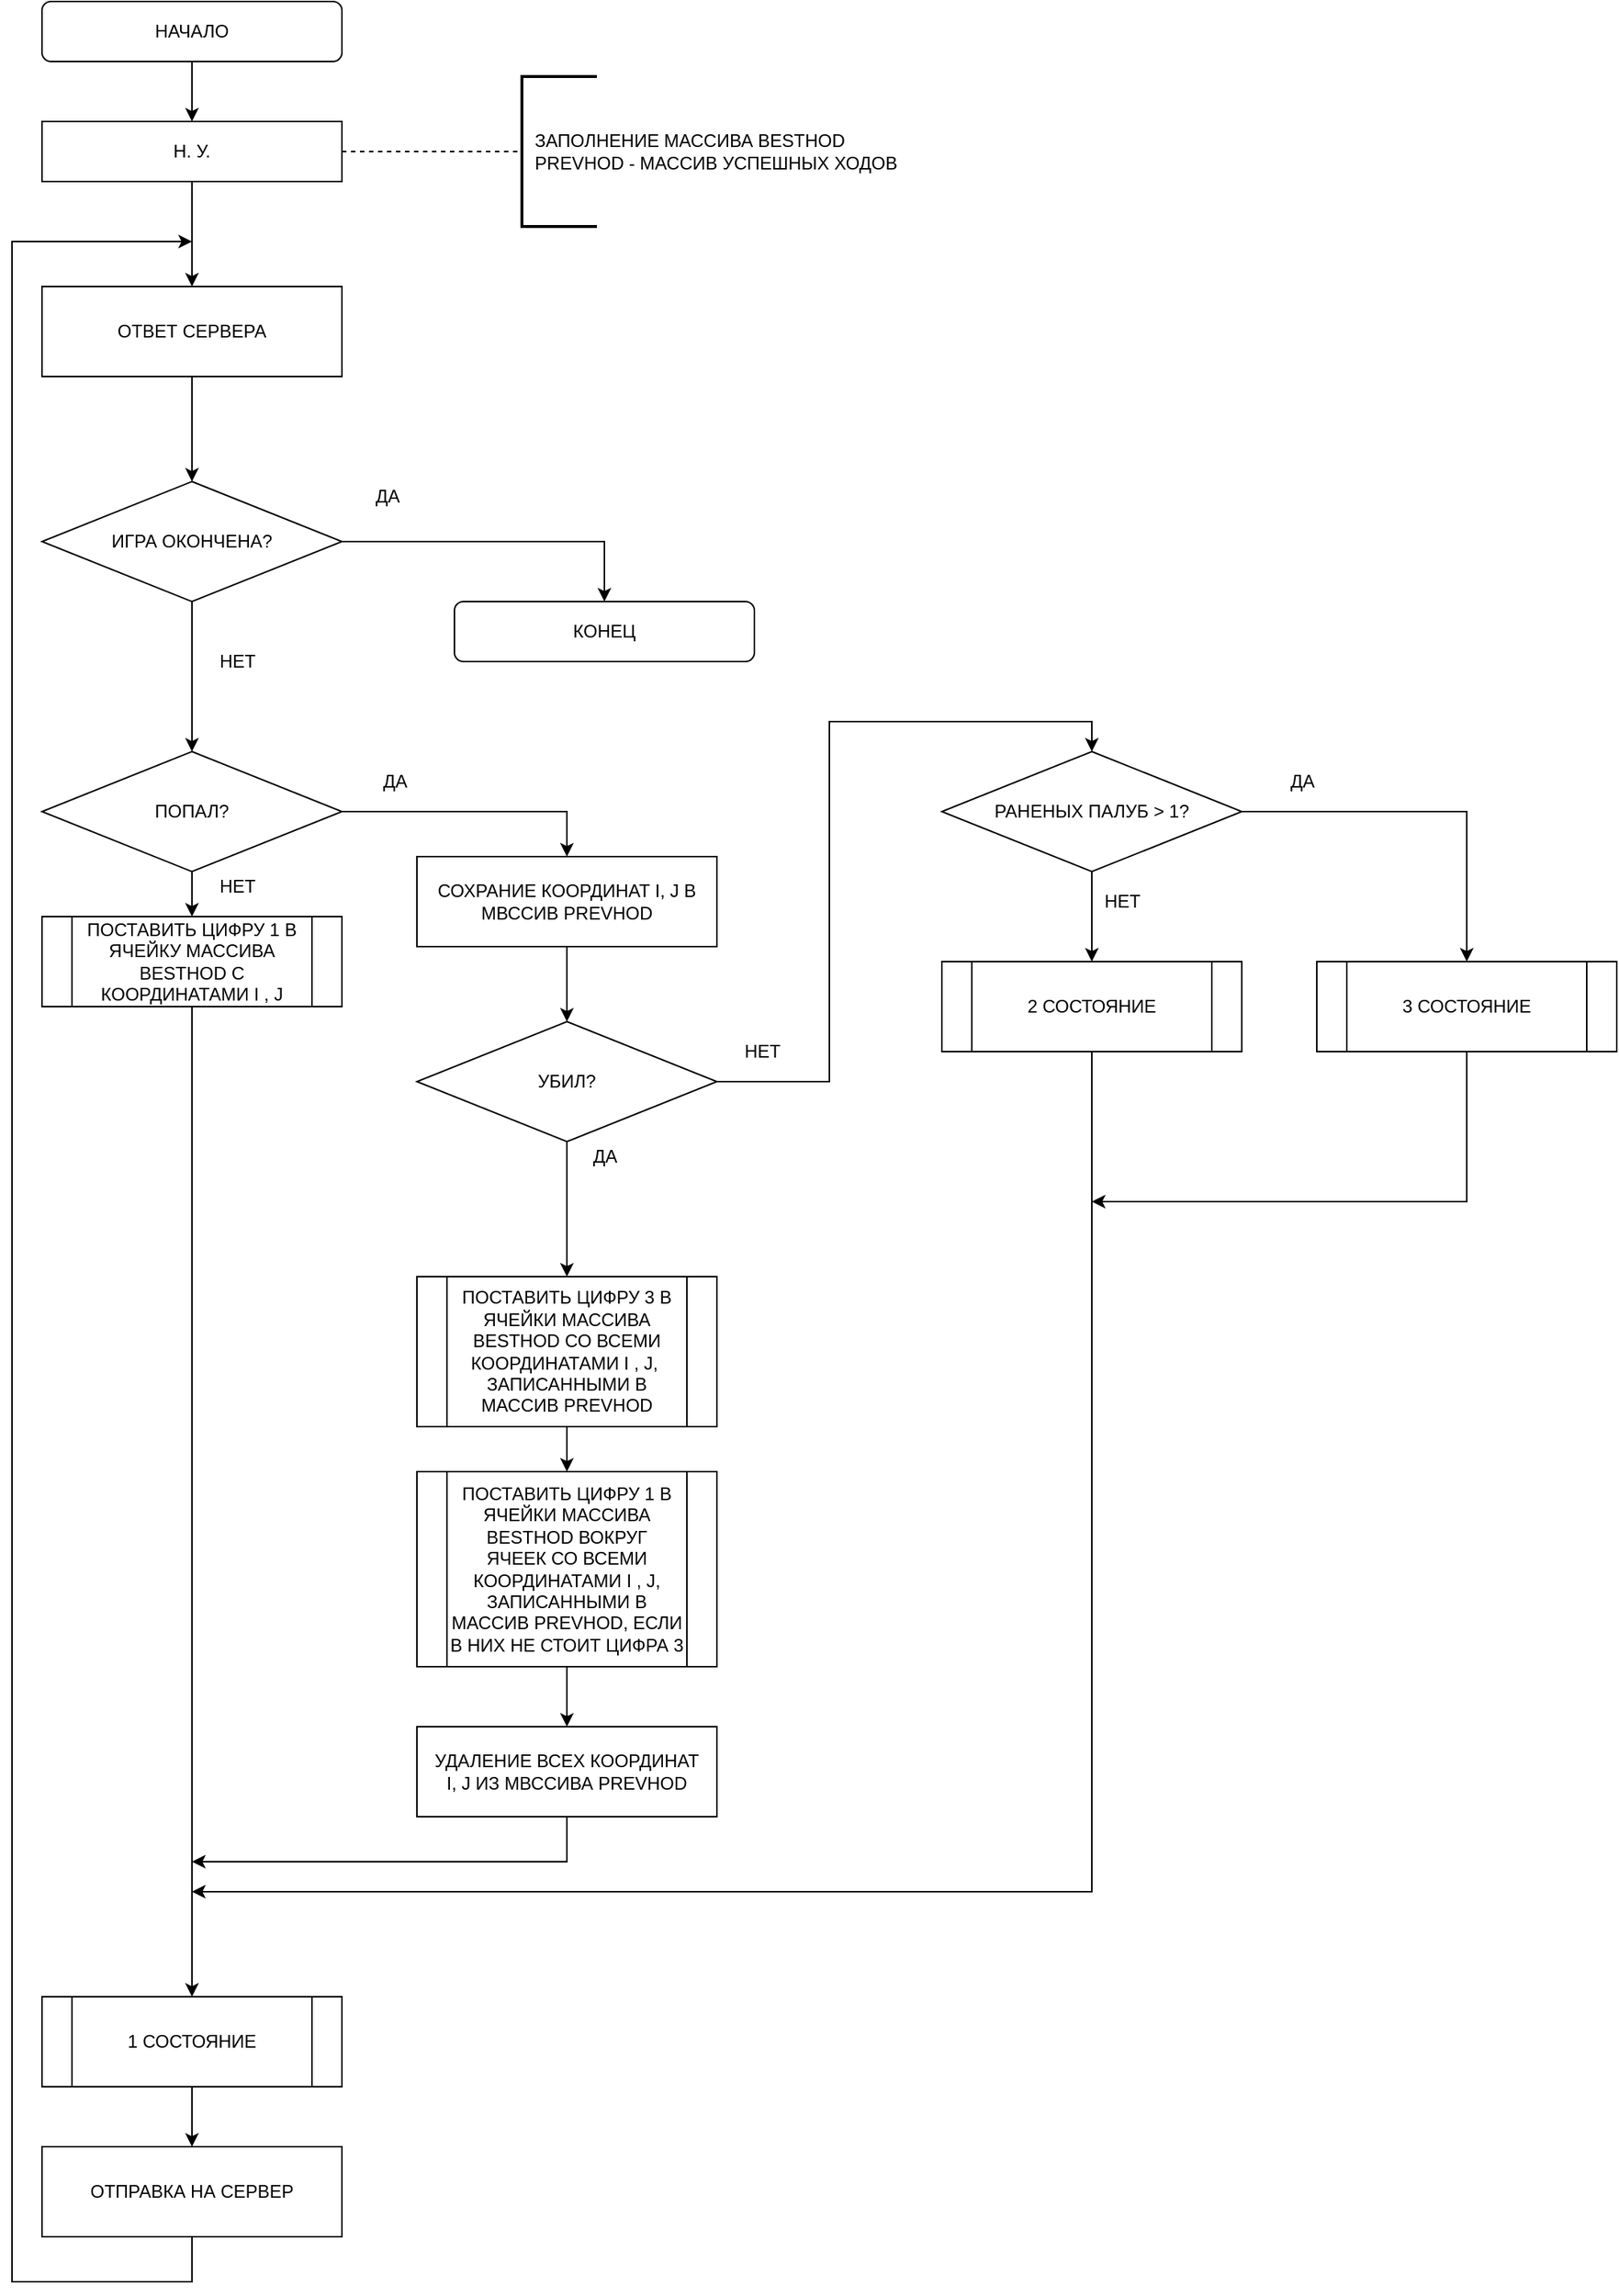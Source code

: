 <mxfile version="15.8.4" type="device"><diagram id="o4EUzZzwB-mKKi_uAht4" name="Page-1"><mxGraphModel dx="1167" dy="1158" grid="1" gridSize="10" guides="1" tooltips="1" connect="1" arrows="1" fold="1" page="1" pageScale="1" pageWidth="1169" pageHeight="1654" math="0" shadow="0"><root><mxCell id="0"/><mxCell id="1" parent="0"/><mxCell id="QgrYKEUOf3-u7q749HOI-3" style="edgeStyle=orthogonalEdgeStyle;rounded=0;orthogonalLoop=1;jettySize=auto;html=1;exitX=0.5;exitY=1;exitDx=0;exitDy=0;entryX=0.5;entryY=0;entryDx=0;entryDy=0;" edge="1" parent="1" source="QgrYKEUOf3-u7q749HOI-1" target="QgrYKEUOf3-u7q749HOI-2"><mxGeometry relative="1" as="geometry"/></mxCell><mxCell id="QgrYKEUOf3-u7q749HOI-1" value="НАЧАЛО" style="rounded=1;whiteSpace=wrap;html=1;" vertex="1" parent="1"><mxGeometry x="40" y="40" width="200" height="40" as="geometry"/></mxCell><mxCell id="QgrYKEUOf3-u7q749HOI-39" style="edgeStyle=orthogonalEdgeStyle;rounded=0;orthogonalLoop=1;jettySize=auto;html=1;exitX=0.5;exitY=1;exitDx=0;exitDy=0;entryX=0.5;entryY=0;entryDx=0;entryDy=0;" edge="1" parent="1" source="QgrYKEUOf3-u7q749HOI-2" target="QgrYKEUOf3-u7q749HOI-38"><mxGeometry relative="1" as="geometry"/></mxCell><mxCell id="QgrYKEUOf3-u7q749HOI-2" value="Н. У." style="rounded=0;whiteSpace=wrap;html=1;" vertex="1" parent="1"><mxGeometry x="40" y="120" width="200" height="40" as="geometry"/></mxCell><mxCell id="QgrYKEUOf3-u7q749HOI-4" value="" style="endArrow=none;dashed=1;html=1;rounded=0;exitX=1;exitY=0.5;exitDx=0;exitDy=0;entryX=0;entryY=0.5;entryDx=0;entryDy=0;entryPerimeter=0;" edge="1" parent="1" source="QgrYKEUOf3-u7q749HOI-2" target="QgrYKEUOf3-u7q749HOI-5"><mxGeometry width="50" height="50" relative="1" as="geometry"><mxPoint x="350" y="150" as="sourcePoint"/><mxPoint x="320" y="140" as="targetPoint"/><Array as="points"><mxPoint x="320" y="140"/></Array></mxGeometry></mxCell><mxCell id="QgrYKEUOf3-u7q749HOI-5" value="&amp;nbsp; ЗАПОЛНЕНИЕ МАССИВА BESTHOD&lt;br&gt;&amp;nbsp; PREVHOD - МАССИВ УСПЕШНЫХ ХОДОВ" style="strokeWidth=2;html=1;shape=mxgraph.flowchart.annotation_1;align=left;pointerEvents=1;" vertex="1" parent="1"><mxGeometry x="360" y="90" width="50" height="100" as="geometry"/></mxCell><mxCell id="QgrYKEUOf3-u7q749HOI-29" style="edgeStyle=orthogonalEdgeStyle;rounded=0;orthogonalLoop=1;jettySize=auto;html=1;exitX=1;exitY=0.5;exitDx=0;exitDy=0;entryX=0.5;entryY=0;entryDx=0;entryDy=0;" edge="1" parent="1" source="QgrYKEUOf3-u7q749HOI-8" target="QgrYKEUOf3-u7q749HOI-27"><mxGeometry relative="1" as="geometry"/></mxCell><mxCell id="QgrYKEUOf3-u7q749HOI-48" style="edgeStyle=orthogonalEdgeStyle;rounded=0;orthogonalLoop=1;jettySize=auto;html=1;exitX=0.5;exitY=1;exitDx=0;exitDy=0;entryX=0.5;entryY=0;entryDx=0;entryDy=0;" edge="1" parent="1" source="QgrYKEUOf3-u7q749HOI-8" target="QgrYKEUOf3-u7q749HOI-63"><mxGeometry relative="1" as="geometry"><mxPoint x="140" y="650" as="targetPoint"/></mxGeometry></mxCell><mxCell id="QgrYKEUOf3-u7q749HOI-8" value="ПОПАЛ?" style="rhombus;whiteSpace=wrap;html=1;" vertex="1" parent="1"><mxGeometry x="40" y="540" width="200" height="80" as="geometry"/></mxCell><mxCell id="QgrYKEUOf3-u7q749HOI-17" value="НЕТ" style="text;html=1;align=center;verticalAlign=middle;resizable=0;points=[];autosize=1;strokeColor=none;fillColor=none;" vertex="1" parent="1"><mxGeometry x="150" y="620" width="40" height="20" as="geometry"/></mxCell><mxCell id="QgrYKEUOf3-u7q749HOI-22" style="edgeStyle=orthogonalEdgeStyle;rounded=0;orthogonalLoop=1;jettySize=auto;html=1;exitX=0.5;exitY=1;exitDx=0;exitDy=0;entryX=0.5;entryY=0;entryDx=0;entryDy=0;" edge="1" parent="1" source="QgrYKEUOf3-u7q749HOI-18" target="QgrYKEUOf3-u7q749HOI-61"><mxGeometry relative="1" as="geometry"><mxPoint x="390" y="890" as="targetPoint"/></mxGeometry></mxCell><mxCell id="QgrYKEUOf3-u7q749HOI-67" style="edgeStyle=orthogonalEdgeStyle;rounded=0;orthogonalLoop=1;jettySize=auto;html=1;exitX=1;exitY=0.5;exitDx=0;exitDy=0;entryX=0.5;entryY=0;entryDx=0;entryDy=0;" edge="1" parent="1" source="QgrYKEUOf3-u7q749HOI-18" target="QgrYKEUOf3-u7q749HOI-66"><mxGeometry relative="1" as="geometry"/></mxCell><mxCell id="QgrYKEUOf3-u7q749HOI-18" value="УБИЛ?" style="rhombus;whiteSpace=wrap;html=1;" vertex="1" parent="1"><mxGeometry x="290" y="720" width="200" height="80" as="geometry"/></mxCell><mxCell id="QgrYKEUOf3-u7q749HOI-20" value="ДА" style="text;html=1;align=center;verticalAlign=middle;resizable=0;points=[];autosize=1;strokeColor=none;fillColor=none;" vertex="1" parent="1"><mxGeometry x="260" y="550" width="30" height="20" as="geometry"/></mxCell><mxCell id="QgrYKEUOf3-u7q749HOI-24" style="edgeStyle=orthogonalEdgeStyle;rounded=0;orthogonalLoop=1;jettySize=auto;html=1;exitX=0.5;exitY=1;exitDx=0;exitDy=0;entryX=0.5;entryY=0;entryDx=0;entryDy=0;" edge="1" parent="1" source="QgrYKEUOf3-u7q749HOI-61" target="QgrYKEUOf3-u7q749HOI-62"><mxGeometry relative="1" as="geometry"><mxPoint x="390" y="950" as="sourcePoint"/><mxPoint x="390" y="990" as="targetPoint"/></mxGeometry></mxCell><mxCell id="QgrYKEUOf3-u7q749HOI-31" style="edgeStyle=orthogonalEdgeStyle;rounded=0;orthogonalLoop=1;jettySize=auto;html=1;exitX=0.5;exitY=1;exitDx=0;exitDy=0;entryX=0.5;entryY=0;entryDx=0;entryDy=0;" edge="1" parent="1" source="QgrYKEUOf3-u7q749HOI-62" target="QgrYKEUOf3-u7q749HOI-30"><mxGeometry relative="1" as="geometry"><mxPoint x="390" y="1080" as="sourcePoint"/></mxGeometry></mxCell><mxCell id="QgrYKEUOf3-u7q749HOI-25" value="ДА" style="text;html=1;align=center;verticalAlign=middle;resizable=0;points=[];autosize=1;strokeColor=none;fillColor=none;" vertex="1" parent="1"><mxGeometry x="400" y="800" width="30" height="20" as="geometry"/></mxCell><mxCell id="QgrYKEUOf3-u7q749HOI-28" style="edgeStyle=orthogonalEdgeStyle;rounded=0;orthogonalLoop=1;jettySize=auto;html=1;exitX=0.5;exitY=1;exitDx=0;exitDy=0;entryX=0.5;entryY=0;entryDx=0;entryDy=0;" edge="1" parent="1" source="QgrYKEUOf3-u7q749HOI-27" target="QgrYKEUOf3-u7q749HOI-18"><mxGeometry relative="1" as="geometry"/></mxCell><mxCell id="QgrYKEUOf3-u7q749HOI-27" value="СОХРАНИЕ КООРДИНАТ I, J В МВССИВ PREVHOD" style="rounded=0;whiteSpace=wrap;html=1;" vertex="1" parent="1"><mxGeometry x="290" y="610" width="200" height="60" as="geometry"/></mxCell><mxCell id="QgrYKEUOf3-u7q749HOI-54" style="edgeStyle=orthogonalEdgeStyle;rounded=0;orthogonalLoop=1;jettySize=auto;html=1;exitX=0.5;exitY=1;exitDx=0;exitDy=0;" edge="1" parent="1" source="QgrYKEUOf3-u7q749HOI-30"><mxGeometry relative="1" as="geometry"><mxPoint x="140" y="1280" as="targetPoint"/><Array as="points"><mxPoint x="390" y="1280"/><mxPoint x="140" y="1280"/></Array></mxGeometry></mxCell><mxCell id="QgrYKEUOf3-u7q749HOI-30" value="УДАЛЕНИЕ ВСЕХ КООРДИНАТ &lt;br&gt;I, J ИЗ МВССИВА PREVHOD" style="rounded=0;whiteSpace=wrap;html=1;" vertex="1" parent="1"><mxGeometry x="290" y="1190" width="200" height="60" as="geometry"/></mxCell><mxCell id="QgrYKEUOf3-u7q749HOI-35" value="НЕТ" style="text;html=1;align=center;verticalAlign=middle;resizable=0;points=[];autosize=1;strokeColor=none;fillColor=none;" vertex="1" parent="1"><mxGeometry x="500" y="730" width="40" height="20" as="geometry"/></mxCell><mxCell id="QgrYKEUOf3-u7q749HOI-75" style="edgeStyle=orthogonalEdgeStyle;rounded=0;orthogonalLoop=1;jettySize=auto;html=1;exitX=0.5;exitY=1;exitDx=0;exitDy=0;entryX=0.5;entryY=0;entryDx=0;entryDy=0;" edge="1" parent="1" source="QgrYKEUOf3-u7q749HOI-38" target="QgrYKEUOf3-u7q749HOI-74"><mxGeometry relative="1" as="geometry"/></mxCell><mxCell id="QgrYKEUOf3-u7q749HOI-38" value="ОТВЕТ СЕРВЕРА" style="rounded=0;whiteSpace=wrap;html=1;" vertex="1" parent="1"><mxGeometry x="40" y="230" width="200" height="60" as="geometry"/></mxCell><mxCell id="QgrYKEUOf3-u7q749HOI-51" style="edgeStyle=orthogonalEdgeStyle;rounded=0;orthogonalLoop=1;jettySize=auto;html=1;exitX=0.5;exitY=1;exitDx=0;exitDy=0;" edge="1" parent="1" source="QgrYKEUOf3-u7q749HOI-45" target="QgrYKEUOf3-u7q749HOI-50"><mxGeometry relative="1" as="geometry"/></mxCell><mxCell id="QgrYKEUOf3-u7q749HOI-45" value="1 СОСТОЯНИЕ" style="shape=process;whiteSpace=wrap;html=1;backgroundOutline=1;" vertex="1" parent="1"><mxGeometry x="40" y="1370" width="200" height="60" as="geometry"/></mxCell><mxCell id="QgrYKEUOf3-u7q749HOI-49" style="edgeStyle=orthogonalEdgeStyle;rounded=0;orthogonalLoop=1;jettySize=auto;html=1;exitX=0.5;exitY=1;exitDx=0;exitDy=0;entryX=0.5;entryY=0;entryDx=0;entryDy=0;" edge="1" parent="1" source="QgrYKEUOf3-u7q749HOI-63" target="QgrYKEUOf3-u7q749HOI-45"><mxGeometry relative="1" as="geometry"><mxPoint x="140" y="670" as="sourcePoint"/></mxGeometry></mxCell><mxCell id="QgrYKEUOf3-u7q749HOI-52" style="edgeStyle=orthogonalEdgeStyle;rounded=0;orthogonalLoop=1;jettySize=auto;html=1;exitX=0.5;exitY=1;exitDx=0;exitDy=0;" edge="1" parent="1" source="QgrYKEUOf3-u7q749HOI-50"><mxGeometry relative="1" as="geometry"><mxPoint x="140" y="200" as="targetPoint"/><Array as="points"><mxPoint x="140" y="1560"/><mxPoint x="20" y="1560"/><mxPoint x="20" y="200"/></Array></mxGeometry></mxCell><mxCell id="QgrYKEUOf3-u7q749HOI-50" value="ОТПРАВКА НА СЕРВЕР" style="rounded=0;whiteSpace=wrap;html=1;" vertex="1" parent="1"><mxGeometry x="40" y="1470" width="200" height="60" as="geometry"/></mxCell><mxCell id="QgrYKEUOf3-u7q749HOI-65" style="edgeStyle=orthogonalEdgeStyle;rounded=0;orthogonalLoop=1;jettySize=auto;html=1;exitX=0.5;exitY=1;exitDx=0;exitDy=0;" edge="1" parent="1" source="QgrYKEUOf3-u7q749HOI-55"><mxGeometry relative="1" as="geometry"><mxPoint x="140" y="1300" as="targetPoint"/><Array as="points"><mxPoint x="740" y="1300"/><mxPoint x="390" y="1300"/></Array></mxGeometry></mxCell><mxCell id="QgrYKEUOf3-u7q749HOI-55" value="2 СОСТОЯНИЕ" style="shape=process;whiteSpace=wrap;html=1;backgroundOutline=1;" vertex="1" parent="1"><mxGeometry x="640" y="680" width="200" height="60" as="geometry"/></mxCell><mxCell id="QgrYKEUOf3-u7q749HOI-61" value="&lt;span&gt;ПОСТАВИТЬ ЦИФРУ 3 В ЯЧЕЙКИ МАССИВА BESTHOD СО ВСЕМИ КООРДИНАТАМИ I , J,&amp;nbsp;&lt;br&gt;ЗАПИСАННЫМИ В МАССИВ PREVHOD&lt;br&gt;&lt;/span&gt;" style="shape=process;whiteSpace=wrap;html=1;backgroundOutline=1;" vertex="1" parent="1"><mxGeometry x="290" y="890" width="200" height="100" as="geometry"/></mxCell><mxCell id="QgrYKEUOf3-u7q749HOI-62" value="&lt;span&gt;ПОСТАВИТЬ ЦИФРУ 1 В ЯЧЕЙКИ МАССИВА BESTHOD ВОКРУГ &lt;br&gt;ЯЧЕЕК СО ВСЕМИ КООРДИНАТАМИ I , J,&lt;br&gt;ЗАПИСАННЫМИ В МАССИВ PREVHOD, ЕСЛИ В НИХ НЕ СТОИТ ЦИФРА 3&lt;br&gt;&lt;/span&gt;" style="shape=process;whiteSpace=wrap;html=1;backgroundOutline=1;" vertex="1" parent="1"><mxGeometry x="290" y="1020" width="200" height="130" as="geometry"/></mxCell><mxCell id="QgrYKEUOf3-u7q749HOI-63" value="&lt;span&gt;ПОСТАВИТЬ ЦИФРУ 1 В ЯЧЕЙКУ МАССИВА BESTHOD С КООРДИНАТАМИ I , J&lt;/span&gt;" style="shape=process;whiteSpace=wrap;html=1;backgroundOutline=1;" vertex="1" parent="1"><mxGeometry x="40" y="650" width="200" height="60" as="geometry"/></mxCell><mxCell id="QgrYKEUOf3-u7q749HOI-68" style="edgeStyle=orthogonalEdgeStyle;rounded=0;orthogonalLoop=1;jettySize=auto;html=1;exitX=0.5;exitY=1;exitDx=0;exitDy=0;entryX=0.5;entryY=0;entryDx=0;entryDy=0;" edge="1" parent="1" source="QgrYKEUOf3-u7q749HOI-66" target="QgrYKEUOf3-u7q749HOI-55"><mxGeometry relative="1" as="geometry"><mxPoint x="740.0" y="680" as="targetPoint"/></mxGeometry></mxCell><mxCell id="QgrYKEUOf3-u7q749HOI-71" style="edgeStyle=orthogonalEdgeStyle;rounded=0;orthogonalLoop=1;jettySize=auto;html=1;exitX=1;exitY=0.5;exitDx=0;exitDy=0;entryX=0.5;entryY=0;entryDx=0;entryDy=0;" edge="1" parent="1" source="QgrYKEUOf3-u7q749HOI-66" target="QgrYKEUOf3-u7q749HOI-70"><mxGeometry relative="1" as="geometry"/></mxCell><mxCell id="QgrYKEUOf3-u7q749HOI-66" value="РАНЕНЫХ ПАЛУБ &amp;gt; 1?" style="rhombus;whiteSpace=wrap;html=1;" vertex="1" parent="1"><mxGeometry x="640" y="540" width="200" height="80" as="geometry"/></mxCell><mxCell id="QgrYKEUOf3-u7q749HOI-69" value="НЕТ" style="text;html=1;align=center;verticalAlign=middle;resizable=0;points=[];autosize=1;strokeColor=none;fillColor=none;" vertex="1" parent="1"><mxGeometry x="740" y="630" width="40" height="20" as="geometry"/></mxCell><mxCell id="QgrYKEUOf3-u7q749HOI-73" style="edgeStyle=orthogonalEdgeStyle;rounded=0;orthogonalLoop=1;jettySize=auto;html=1;exitX=0.5;exitY=1;exitDx=0;exitDy=0;" edge="1" parent="1" source="QgrYKEUOf3-u7q749HOI-70"><mxGeometry relative="1" as="geometry"><mxPoint x="740.0" y="840" as="targetPoint"/><Array as="points"><mxPoint x="990" y="840"/></Array></mxGeometry></mxCell><mxCell id="QgrYKEUOf3-u7q749HOI-70" value="3 СОСТОЯНИЕ" style="shape=process;whiteSpace=wrap;html=1;backgroundOutline=1;" vertex="1" parent="1"><mxGeometry x="890" y="680" width="200" height="60" as="geometry"/></mxCell><mxCell id="QgrYKEUOf3-u7q749HOI-72" value="ДА" style="text;html=1;align=center;verticalAlign=middle;resizable=0;points=[];autosize=1;strokeColor=none;fillColor=none;" vertex="1" parent="1"><mxGeometry x="865" y="550" width="30" height="20" as="geometry"/></mxCell><mxCell id="QgrYKEUOf3-u7q749HOI-76" style="edgeStyle=orthogonalEdgeStyle;rounded=0;orthogonalLoop=1;jettySize=auto;html=1;exitX=0.5;exitY=1;exitDx=0;exitDy=0;entryX=0.5;entryY=0;entryDx=0;entryDy=0;" edge="1" parent="1" source="QgrYKEUOf3-u7q749HOI-74" target="QgrYKEUOf3-u7q749HOI-8"><mxGeometry relative="1" as="geometry"/></mxCell><mxCell id="QgrYKEUOf3-u7q749HOI-79" style="edgeStyle=orthogonalEdgeStyle;rounded=0;orthogonalLoop=1;jettySize=auto;html=1;exitX=1;exitY=0.5;exitDx=0;exitDy=0;entryX=0.5;entryY=0;entryDx=0;entryDy=0;" edge="1" parent="1" source="QgrYKEUOf3-u7q749HOI-74" target="QgrYKEUOf3-u7q749HOI-78"><mxGeometry relative="1" as="geometry"/></mxCell><mxCell id="QgrYKEUOf3-u7q749HOI-74" value="ИГРА ОКОНЧЕНА?" style="rhombus;whiteSpace=wrap;html=1;" vertex="1" parent="1"><mxGeometry x="40" y="360" width="200" height="80" as="geometry"/></mxCell><mxCell id="QgrYKEUOf3-u7q749HOI-77" value="НЕТ" style="text;html=1;align=center;verticalAlign=middle;resizable=0;points=[];autosize=1;strokeColor=none;fillColor=none;" vertex="1" parent="1"><mxGeometry x="150" y="470" width="40" height="20" as="geometry"/></mxCell><mxCell id="QgrYKEUOf3-u7q749HOI-78" value="КОНЕЦ" style="rounded=1;whiteSpace=wrap;html=1;" vertex="1" parent="1"><mxGeometry x="315" y="440" width="200" height="40" as="geometry"/></mxCell><mxCell id="QgrYKEUOf3-u7q749HOI-80" value="ДА" style="text;html=1;align=center;verticalAlign=middle;resizable=0;points=[];autosize=1;strokeColor=none;fillColor=none;" vertex="1" parent="1"><mxGeometry x="255" y="360" width="30" height="20" as="geometry"/></mxCell></root></mxGraphModel></diagram></mxfile>